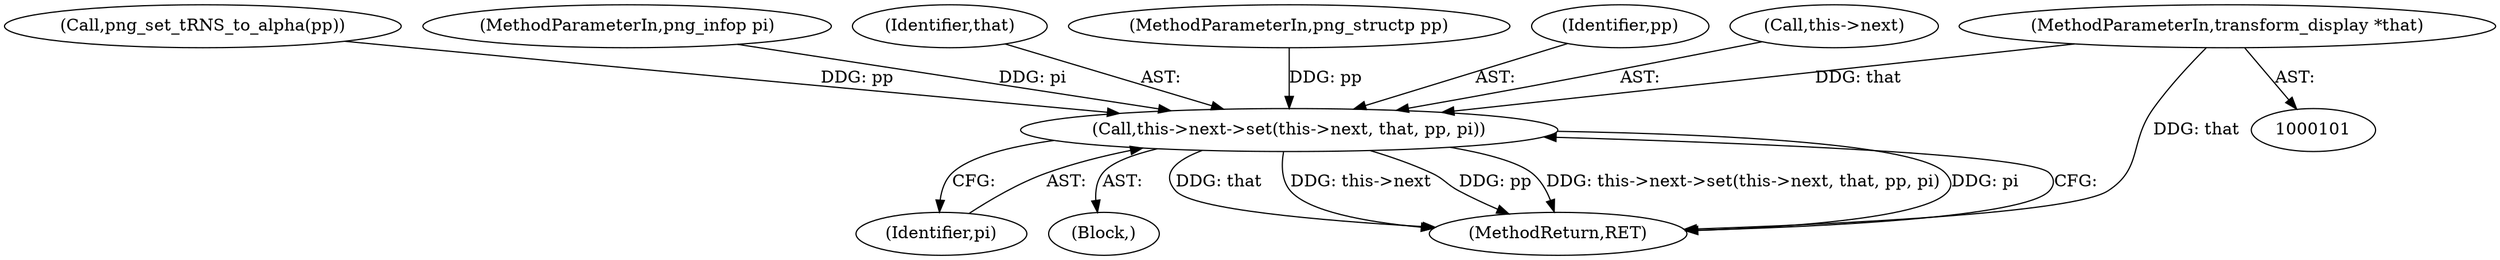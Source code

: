 digraph "0_Android_9d4853418ab2f754c2b63e091c29c5529b8b86ca_90@pointer" {
"1000103" [label="(MethodParameterIn,transform_display *that)"];
"1000122" [label="(Call,this->next->set(this->next, that, pp, pi))"];
"1000122" [label="(Call,this->next->set(this->next, that, pp, pi))"];
"1000107" [label="(Call,png_set_tRNS_to_alpha(pp))"];
"1000103" [label="(MethodParameterIn,transform_display *that)"];
"1000128" [label="(Identifier,pi)"];
"1000106" [label="(Block,)"];
"1000105" [label="(MethodParameterIn,png_infop pi)"];
"1000126" [label="(Identifier,that)"];
"1000104" [label="(MethodParameterIn,png_structp pp)"];
"1000129" [label="(MethodReturn,RET)"];
"1000127" [label="(Identifier,pp)"];
"1000123" [label="(Call,this->next)"];
"1000103" -> "1000101"  [label="AST: "];
"1000103" -> "1000129"  [label="DDG: that"];
"1000103" -> "1000122"  [label="DDG: that"];
"1000122" -> "1000106"  [label="AST: "];
"1000122" -> "1000128"  [label="CFG: "];
"1000123" -> "1000122"  [label="AST: "];
"1000126" -> "1000122"  [label="AST: "];
"1000127" -> "1000122"  [label="AST: "];
"1000128" -> "1000122"  [label="AST: "];
"1000129" -> "1000122"  [label="CFG: "];
"1000122" -> "1000129"  [label="DDG: that"];
"1000122" -> "1000129"  [label="DDG: this->next"];
"1000122" -> "1000129"  [label="DDG: pp"];
"1000122" -> "1000129"  [label="DDG: this->next->set(this->next, that, pp, pi)"];
"1000122" -> "1000129"  [label="DDG: pi"];
"1000107" -> "1000122"  [label="DDG: pp"];
"1000104" -> "1000122"  [label="DDG: pp"];
"1000105" -> "1000122"  [label="DDG: pi"];
}
